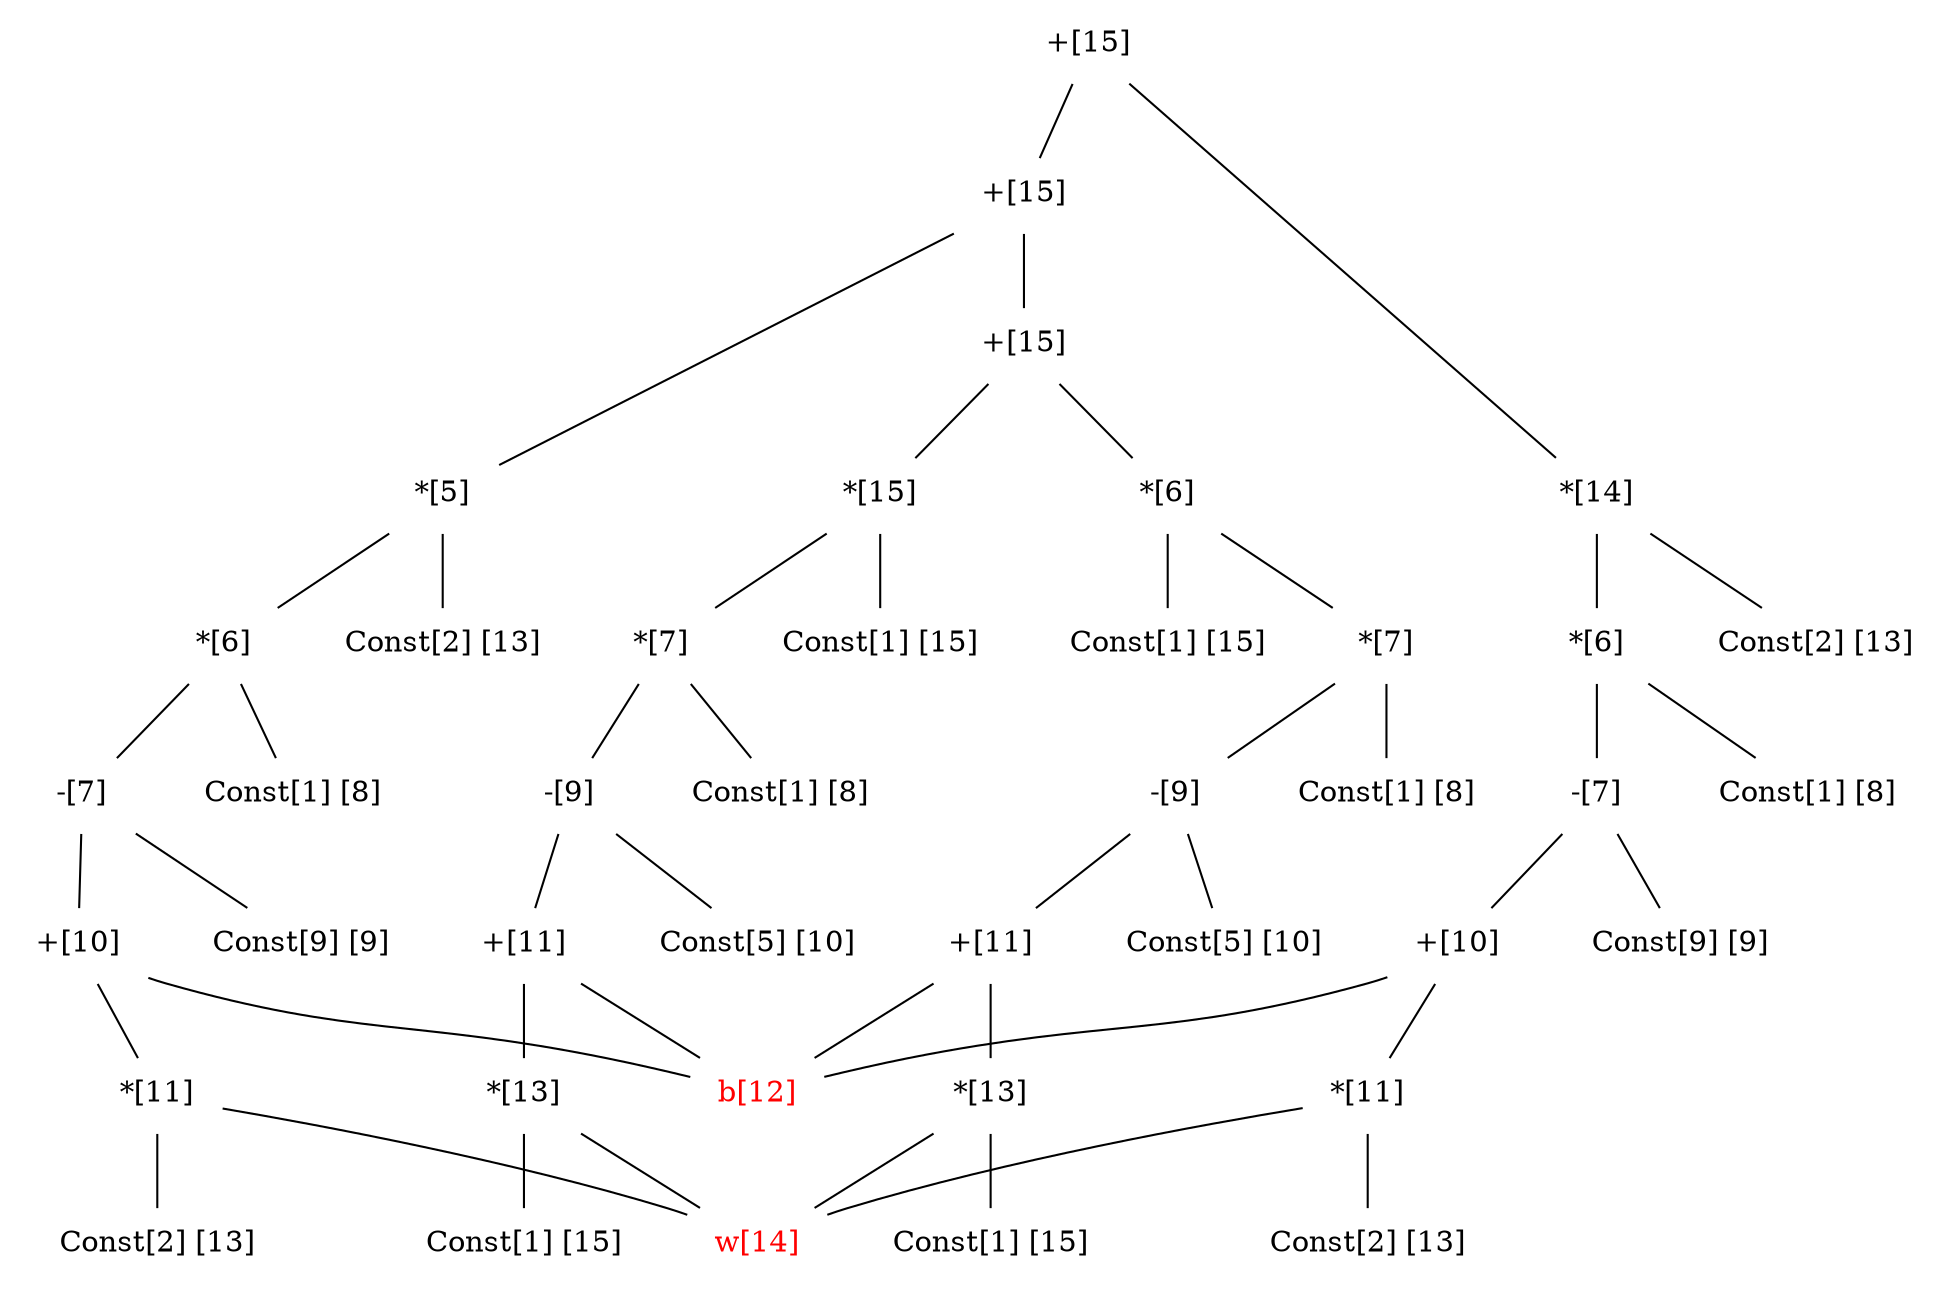 graph computation_graph {
edge [dir=none];
node [shape=none];
node0 [label=< <font color="black">+[15]</font> >];
node1 [label=< <font color="black">+[15]</font> >];
node2 [label=< <font color="black">+[15]</font> >];
node3 [label=< <font color="black">*[6]</font> >];
node4 [label=< <font color="black">Const[1] [15]</font> >];
node3 -- node4;
node5 [label=< <font color="black">*[7]</font> >];
node6 [label=< <font color="black">-[9]</font> >];
node7 [label=< <font color="black">+[11]</font> >];
node8 [label=< <font color="black">*[13]</font> >];
w [label=< <font color="red">w[14]</font> >];
node8 -- w;
node9 [label=< <font color="black">Const[1] [15]</font> >];
node8 -- node9;
node7 -- node8;
b [label=< <font color="red">b[12]</font> >];
node7 -- b;
node6 -- node7;
node10 [label=< <font color="black">Const[5] [10]</font> >];
node6 -- node10;
node5 -- node6;
node11 [label=< <font color="black">Const[1] [8]</font> >];
node5 -- node11;
node3 -- node5;
node2 -- node3;
node12 [label=< <font color="black">*[15]</font> >];
node13 [label=< <font color="black">Const[1] [15]</font> >];
node12 -- node13;
node14 [label=< <font color="black">*[7]</font> >];
node15 [label=< <font color="black">-[9]</font> >];
node16 [label=< <font color="black">+[11]</font> >];
node17 [label=< <font color="black">*[13]</font> >];
w [label=< <font color="red">w[14]</font> >];
node17 -- w;
node18 [label=< <font color="black">Const[1] [15]</font> >];
node17 -- node18;
node16 -- node17;
b [label=< <font color="red">b[12]</font> >];
node16 -- b;
node15 -- node16;
node19 [label=< <font color="black">Const[5] [10]</font> >];
node15 -- node19;
node14 -- node15;
node20 [label=< <font color="black">Const[1] [8]</font> >];
node14 -- node20;
node12 -- node14;
node2 -- node12;
node1 -- node2;
node21 [label=< <font color="black">*[5]</font> >];
node22 [label=< <font color="black">Const[2] [13]</font> >];
node21 -- node22;
node23 [label=< <font color="black">*[6]</font> >];
node24 [label=< <font color="black">-[7]</font> >];
node25 [label=< <font color="black">+[10]</font> >];
node26 [label=< <font color="black">*[11]</font> >];
w [label=< <font color="red">w[14]</font> >];
node26 -- w;
node27 [label=< <font color="black">Const[2] [13]</font> >];
node26 -- node27;
node25 -- node26;
b [label=< <font color="red">b[12]</font> >];
node25 -- b;
node24 -- node25;
node28 [label=< <font color="black">Const[9] [9]</font> >];
node24 -- node28;
node23 -- node24;
node29 [label=< <font color="black">Const[1] [8]</font> >];
node23 -- node29;
node21 -- node23;
node1 -- node21;
node0 -- node1;
node30 [label=< <font color="black">*[14]</font> >];
node31 [label=< <font color="black">Const[2] [13]</font> >];
node30 -- node31;
node32 [label=< <font color="black">*[6]</font> >];
node33 [label=< <font color="black">-[7]</font> >];
node34 [label=< <font color="black">+[10]</font> >];
node35 [label=< <font color="black">*[11]</font> >];
w [label=< <font color="red">w[14]</font> >];
node35 -- w;
node36 [label=< <font color="black">Const[2] [13]</font> >];
node35 -- node36;
node34 -- node35;
b [label=< <font color="red">b[12]</font> >];
node34 -- b;
node33 -- node34;
node37 [label=< <font color="black">Const[9] [9]</font> >];
node33 -- node37;
node32 -- node33;
node38 [label=< <font color="black">Const[1] [8]</font> >];
node32 -- node38;
node30 -- node32;
node0 -- node30;
}
